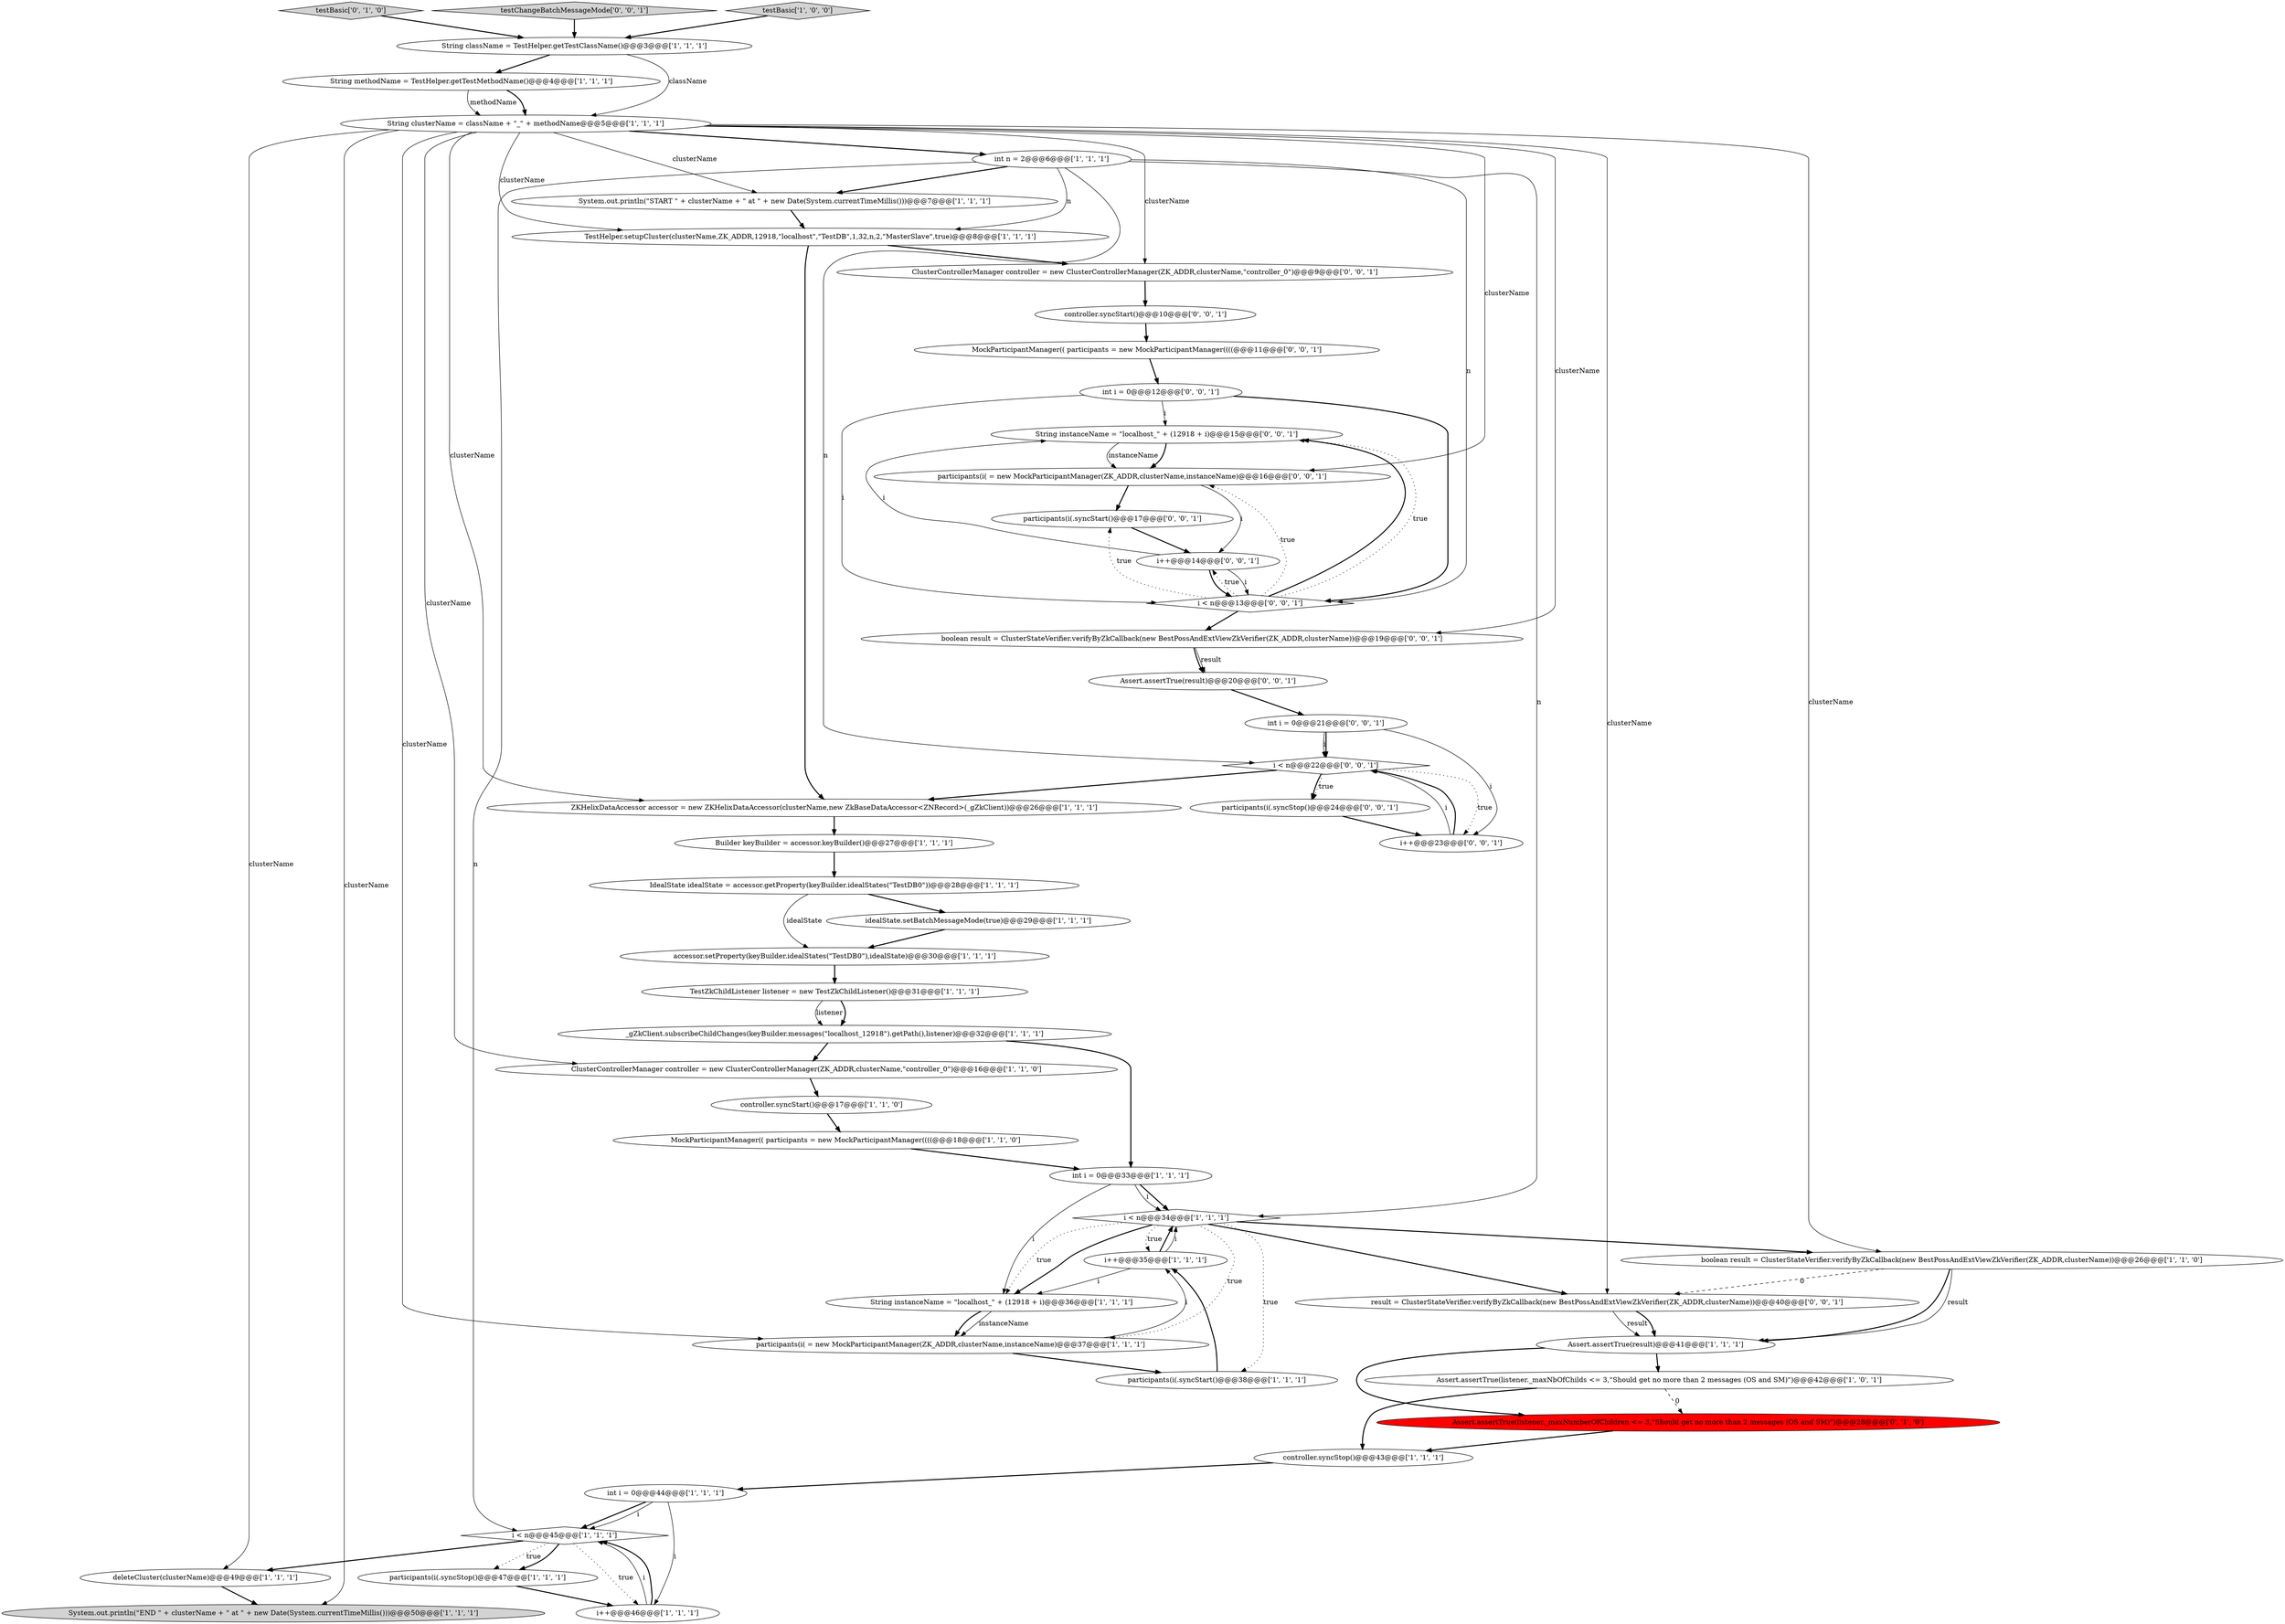 digraph {
17 [style = filled, label = "i < n@@@45@@@['1', '1', '1']", fillcolor = white, shape = diamond image = "AAA0AAABBB1BBB"];
8 [style = filled, label = "idealState.setBatchMessageMode(true)@@@29@@@['1', '1', '1']", fillcolor = white, shape = ellipse image = "AAA0AAABBB1BBB"];
28 [style = filled, label = "String methodName = TestHelper.getTestMethodName()@@@4@@@['1', '1', '1']", fillcolor = white, shape = ellipse image = "AAA0AAABBB1BBB"];
34 [style = filled, label = "testBasic['0', '1', '0']", fillcolor = lightgray, shape = diamond image = "AAA0AAABBB2BBB"];
33 [style = filled, label = "Assert.assertTrue(listener._maxNumberOfChildren <= 3,\"Should get no more than 2 messages (OS and SM)\")@@@28@@@['0', '1', '0']", fillcolor = red, shape = ellipse image = "AAA1AAABBB2BBB"];
30 [style = filled, label = "MockParticipantManager(( participants = new MockParticipantManager((((@@@18@@@['1', '1', '0']", fillcolor = white, shape = ellipse image = "AAA0AAABBB1BBB"];
7 [style = filled, label = "i++@@@35@@@['1', '1', '1']", fillcolor = white, shape = ellipse image = "AAA0AAABBB1BBB"];
27 [style = filled, label = "TestHelper.setupCluster(clusterName,ZK_ADDR,12918,\"localhost\",\"TestDB\",1,32,n,2,\"MasterSlave\",true)@@@8@@@['1', '1', '1']", fillcolor = white, shape = ellipse image = "AAA0AAABBB1BBB"];
5 [style = filled, label = "IdealState idealState = accessor.getProperty(keyBuilder.idealStates(\"TestDB0\"))@@@28@@@['1', '1', '1']", fillcolor = white, shape = ellipse image = "AAA0AAABBB1BBB"];
13 [style = filled, label = "accessor.setProperty(keyBuilder.idealStates(\"TestDB0\"),idealState)@@@30@@@['1', '1', '1']", fillcolor = white, shape = ellipse image = "AAA0AAABBB1BBB"];
12 [style = filled, label = "Assert.assertTrue(listener._maxNbOfChilds <= 3,\"Should get no more than 2 messages (OS and SM)\")@@@42@@@['1', '0', '1']", fillcolor = white, shape = ellipse image = "AAA0AAABBB1BBB"];
22 [style = filled, label = "deleteCluster(clusterName)@@@49@@@['1', '1', '1']", fillcolor = white, shape = ellipse image = "AAA0AAABBB1BBB"];
42 [style = filled, label = "participants(i( = new MockParticipantManager(ZK_ADDR,clusterName,instanceName)@@@16@@@['0', '0', '1']", fillcolor = white, shape = ellipse image = "AAA0AAABBB3BBB"];
45 [style = filled, label = "Assert.assertTrue(result)@@@20@@@['0', '0', '1']", fillcolor = white, shape = ellipse image = "AAA0AAABBB3BBB"];
31 [style = filled, label = "_gZkClient.subscribeChildChanges(keyBuilder.messages(\"localhost_12918\").getPath(),listener)@@@32@@@['1', '1', '1']", fillcolor = white, shape = ellipse image = "AAA0AAABBB1BBB"];
41 [style = filled, label = "testChangeBatchMessageMode['0', '0', '1']", fillcolor = lightgray, shape = diamond image = "AAA0AAABBB3BBB"];
46 [style = filled, label = "participants(i(.syncStart()@@@17@@@['0', '0', '1']", fillcolor = white, shape = ellipse image = "AAA0AAABBB3BBB"];
47 [style = filled, label = "i < n@@@22@@@['0', '0', '1']", fillcolor = white, shape = diamond image = "AAA0AAABBB3BBB"];
3 [style = filled, label = "testBasic['1', '0', '0']", fillcolor = lightgray, shape = diamond image = "AAA0AAABBB1BBB"];
35 [style = filled, label = "String instanceName = \"localhost_\" + (12918 + i)@@@15@@@['0', '0', '1']", fillcolor = white, shape = ellipse image = "AAA0AAABBB3BBB"];
18 [style = filled, label = "System.out.println(\"END \" + clusterName + \" at \" + new Date(System.currentTimeMillis()))@@@50@@@['1', '1', '1']", fillcolor = lightgray, shape = ellipse image = "AAA0AAABBB1BBB"];
24 [style = filled, label = "int n = 2@@@6@@@['1', '1', '1']", fillcolor = white, shape = ellipse image = "AAA0AAABBB1BBB"];
2 [style = filled, label = "i < n@@@34@@@['1', '1', '1']", fillcolor = white, shape = diamond image = "AAA0AAABBB1BBB"];
16 [style = filled, label = "ClusterControllerManager controller = new ClusterControllerManager(ZK_ADDR,clusterName,\"controller_0\")@@@16@@@['1', '1', '0']", fillcolor = white, shape = ellipse image = "AAA0AAABBB1BBB"];
39 [style = filled, label = "controller.syncStart()@@@10@@@['0', '0', '1']", fillcolor = white, shape = ellipse image = "AAA0AAABBB3BBB"];
50 [style = filled, label = "i++@@@23@@@['0', '0', '1']", fillcolor = white, shape = ellipse image = "AAA0AAABBB3BBB"];
0 [style = filled, label = "controller.syncStop()@@@43@@@['1', '1', '1']", fillcolor = white, shape = ellipse image = "AAA0AAABBB1BBB"];
37 [style = filled, label = "i++@@@14@@@['0', '0', '1']", fillcolor = white, shape = ellipse image = "AAA0AAABBB3BBB"];
9 [style = filled, label = "int i = 0@@@44@@@['1', '1', '1']", fillcolor = white, shape = ellipse image = "AAA0AAABBB1BBB"];
4 [style = filled, label = "String className = TestHelper.getTestClassName()@@@3@@@['1', '1', '1']", fillcolor = white, shape = ellipse image = "AAA0AAABBB1BBB"];
10 [style = filled, label = "ZKHelixDataAccessor accessor = new ZKHelixDataAccessor(clusterName,new ZkBaseDataAccessor<ZNRecord>(_gZkClient))@@@26@@@['1', '1', '1']", fillcolor = white, shape = ellipse image = "AAA0AAABBB1BBB"];
6 [style = filled, label = "int i = 0@@@33@@@['1', '1', '1']", fillcolor = white, shape = ellipse image = "AAA0AAABBB1BBB"];
29 [style = filled, label = "Assert.assertTrue(result)@@@41@@@['1', '1', '1']", fillcolor = white, shape = ellipse image = "AAA0AAABBB1BBB"];
19 [style = filled, label = "String instanceName = \"localhost_\" + (12918 + i)@@@36@@@['1', '1', '1']", fillcolor = white, shape = ellipse image = "AAA0AAABBB1BBB"];
1 [style = filled, label = "controller.syncStart()@@@17@@@['1', '1', '0']", fillcolor = white, shape = ellipse image = "AAA0AAABBB1BBB"];
48 [style = filled, label = "int i = 0@@@21@@@['0', '0', '1']", fillcolor = white, shape = ellipse image = "AAA0AAABBB3BBB"];
15 [style = filled, label = "Builder keyBuilder = accessor.keyBuilder()@@@27@@@['1', '1', '1']", fillcolor = white, shape = ellipse image = "AAA0AAABBB1BBB"];
43 [style = filled, label = "ClusterControllerManager controller = new ClusterControllerManager(ZK_ADDR,clusterName,\"controller_0\")@@@9@@@['0', '0', '1']", fillcolor = white, shape = ellipse image = "AAA0AAABBB3BBB"];
11 [style = filled, label = "participants(i( = new MockParticipantManager(ZK_ADDR,clusterName,instanceName)@@@37@@@['1', '1', '1']", fillcolor = white, shape = ellipse image = "AAA0AAABBB1BBB"];
25 [style = filled, label = "TestZkChildListener listener = new TestZkChildListener()@@@31@@@['1', '1', '1']", fillcolor = white, shape = ellipse image = "AAA0AAABBB1BBB"];
26 [style = filled, label = "String clusterName = className + \"_\" + methodName@@@5@@@['1', '1', '1']", fillcolor = white, shape = ellipse image = "AAA0AAABBB1BBB"];
20 [style = filled, label = "i++@@@46@@@['1', '1', '1']", fillcolor = white, shape = ellipse image = "AAA0AAABBB1BBB"];
44 [style = filled, label = "result = ClusterStateVerifier.verifyByZkCallback(new BestPossAndExtViewZkVerifier(ZK_ADDR,clusterName))@@@40@@@['0', '0', '1']", fillcolor = white, shape = ellipse image = "AAA0AAABBB3BBB"];
14 [style = filled, label = "participants(i(.syncStop()@@@47@@@['1', '1', '1']", fillcolor = white, shape = ellipse image = "AAA0AAABBB1BBB"];
21 [style = filled, label = "participants(i(.syncStart()@@@38@@@['1', '1', '1']", fillcolor = white, shape = ellipse image = "AAA0AAABBB1BBB"];
40 [style = filled, label = "int i = 0@@@12@@@['0', '0', '1']", fillcolor = white, shape = ellipse image = "AAA0AAABBB3BBB"];
23 [style = filled, label = "boolean result = ClusterStateVerifier.verifyByZkCallback(new BestPossAndExtViewZkVerifier(ZK_ADDR,clusterName))@@@26@@@['1', '1', '0']", fillcolor = white, shape = ellipse image = "AAA0AAABBB1BBB"];
49 [style = filled, label = "MockParticipantManager(( participants = new MockParticipantManager((((@@@11@@@['0', '0', '1']", fillcolor = white, shape = ellipse image = "AAA0AAABBB3BBB"];
36 [style = filled, label = "boolean result = ClusterStateVerifier.verifyByZkCallback(new BestPossAndExtViewZkVerifier(ZK_ADDR,clusterName))@@@19@@@['0', '0', '1']", fillcolor = white, shape = ellipse image = "AAA0AAABBB3BBB"];
38 [style = filled, label = "participants(i(.syncStop()@@@24@@@['0', '0', '1']", fillcolor = white, shape = ellipse image = "AAA0AAABBB3BBB"];
32 [style = filled, label = "System.out.println(\"START \" + clusterName + \" at \" + new Date(System.currentTimeMillis()))@@@7@@@['1', '1', '1']", fillcolor = white, shape = ellipse image = "AAA0AAABBB1BBB"];
51 [style = filled, label = "i < n@@@13@@@['0', '0', '1']", fillcolor = white, shape = diamond image = "AAA0AAABBB3BBB"];
36->45 [style = solid, label="result"];
51->37 [style = dotted, label="true"];
26->23 [style = solid, label="clusterName"];
24->32 [style = bold, label=""];
50->47 [style = solid, label="i"];
17->14 [style = dotted, label="true"];
19->11 [style = bold, label=""];
47->10 [style = bold, label=""];
24->47 [style = solid, label="n"];
1->30 [style = bold, label=""];
30->6 [style = bold, label=""];
45->48 [style = bold, label=""];
3->4 [style = bold, label=""];
48->50 [style = solid, label="i"];
20->17 [style = solid, label="i"];
25->31 [style = bold, label=""];
2->11 [style = dotted, label="true"];
23->29 [style = bold, label=""];
33->0 [style = bold, label=""];
2->23 [style = bold, label=""];
38->50 [style = bold, label=""];
31->6 [style = bold, label=""];
17->14 [style = bold, label=""];
19->11 [style = solid, label="instanceName"];
51->42 [style = dotted, label="true"];
2->44 [style = bold, label=""];
39->49 [style = bold, label=""];
49->40 [style = bold, label=""];
14->20 [style = bold, label=""];
17->20 [style = dotted, label="true"];
26->22 [style = solid, label="clusterName"];
13->25 [style = bold, label=""];
42->46 [style = bold, label=""];
6->19 [style = solid, label="i"];
40->51 [style = bold, label=""];
26->36 [style = solid, label="clusterName"];
41->4 [style = bold, label=""];
9->17 [style = bold, label=""];
2->21 [style = dotted, label="true"];
26->24 [style = bold, label=""];
51->35 [style = bold, label=""];
46->37 [style = bold, label=""];
7->19 [style = solid, label="i"];
6->2 [style = bold, label=""];
26->44 [style = solid, label="clusterName"];
22->18 [style = bold, label=""];
6->2 [style = solid, label="i"];
44->29 [style = solid, label="result"];
7->2 [style = bold, label=""];
24->2 [style = solid, label="n"];
21->7 [style = bold, label=""];
26->16 [style = solid, label="clusterName"];
47->38 [style = dotted, label="true"];
2->19 [style = dotted, label="true"];
25->31 [style = solid, label="listener"];
12->33 [style = dashed, label="0"];
27->43 [style = bold, label=""];
7->2 [style = solid, label="i"];
35->42 [style = bold, label=""];
26->11 [style = solid, label="clusterName"];
44->29 [style = bold, label=""];
11->21 [style = bold, label=""];
40->51 [style = solid, label="i"];
35->42 [style = solid, label="instanceName"];
28->26 [style = bold, label=""];
32->27 [style = bold, label=""];
37->51 [style = solid, label="i"];
28->26 [style = solid, label="methodName"];
26->27 [style = solid, label="clusterName"];
24->51 [style = solid, label="n"];
51->36 [style = bold, label=""];
16->1 [style = bold, label=""];
47->50 [style = dotted, label="true"];
27->10 [style = bold, label=""];
26->18 [style = solid, label="clusterName"];
4->26 [style = solid, label="className"];
43->39 [style = bold, label=""];
26->10 [style = solid, label="clusterName"];
8->13 [style = bold, label=""];
37->35 [style = solid, label="i"];
5->8 [style = bold, label=""];
0->9 [style = bold, label=""];
2->19 [style = bold, label=""];
20->17 [style = bold, label=""];
48->47 [style = solid, label="i"];
10->15 [style = bold, label=""];
31->16 [style = bold, label=""];
37->51 [style = bold, label=""];
26->42 [style = solid, label="clusterName"];
9->17 [style = solid, label="i"];
23->29 [style = solid, label="result"];
11->7 [style = solid, label="i"];
24->27 [style = solid, label="n"];
17->22 [style = bold, label=""];
47->38 [style = bold, label=""];
12->0 [style = bold, label=""];
26->43 [style = solid, label="clusterName"];
4->28 [style = bold, label=""];
15->5 [style = bold, label=""];
29->12 [style = bold, label=""];
29->33 [style = bold, label=""];
23->44 [style = dashed, label="0"];
48->47 [style = bold, label=""];
50->47 [style = bold, label=""];
2->7 [style = dotted, label="true"];
51->35 [style = dotted, label="true"];
34->4 [style = bold, label=""];
5->13 [style = solid, label="idealState"];
9->20 [style = solid, label="i"];
24->17 [style = solid, label="n"];
36->45 [style = bold, label=""];
26->32 [style = solid, label="clusterName"];
51->46 [style = dotted, label="true"];
40->35 [style = solid, label="i"];
42->37 [style = solid, label="i"];
}
